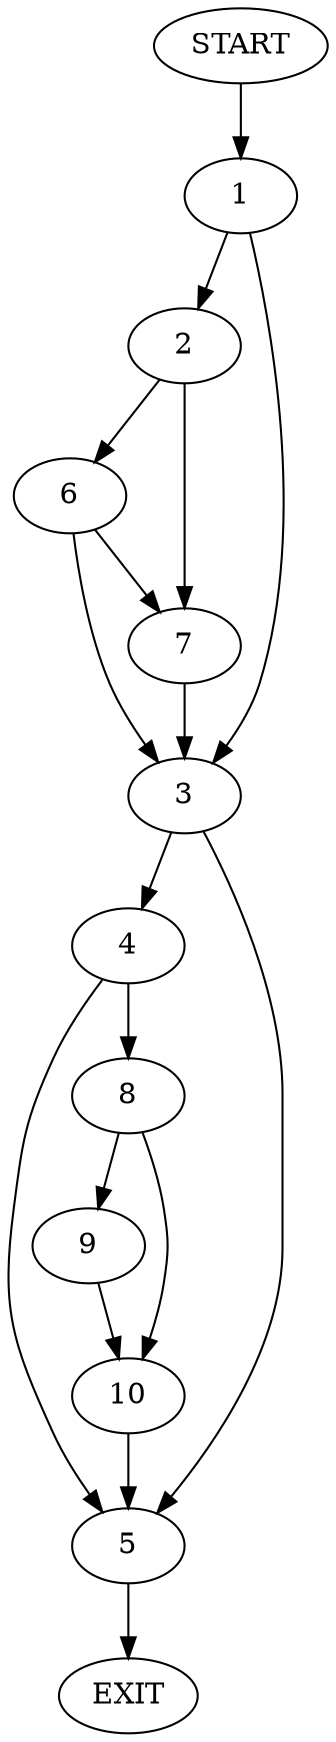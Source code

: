 digraph {
0 [label="START"]
11 [label="EXIT"]
0 -> 1
1 -> 2
1 -> 3
3 -> 4
3 -> 5
2 -> 6
2 -> 7
6 -> 7
6 -> 3
7 -> 3
4 -> 8
4 -> 5
5 -> 11
8 -> 9
8 -> 10
9 -> 10
10 -> 5
}
